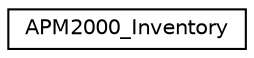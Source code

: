 digraph "Graphical Class Hierarchy"
{
 // LATEX_PDF_SIZE
  edge [fontname="Helvetica",fontsize="10",labelfontname="Helvetica",labelfontsize="10"];
  node [fontname="Helvetica",fontsize="10",shape=record];
  rankdir="LR";
  Node0 [label="APM2000_Inventory",height=0.2,width=0.4,color="black", fillcolor="white", style="filled",URL="$classAPM2000__Inventory.html",tooltip="The APM2000_Inventory class Automatic Pencil Machine(APM) Suffix \"2000\" indicates 2000-series...."];
}

